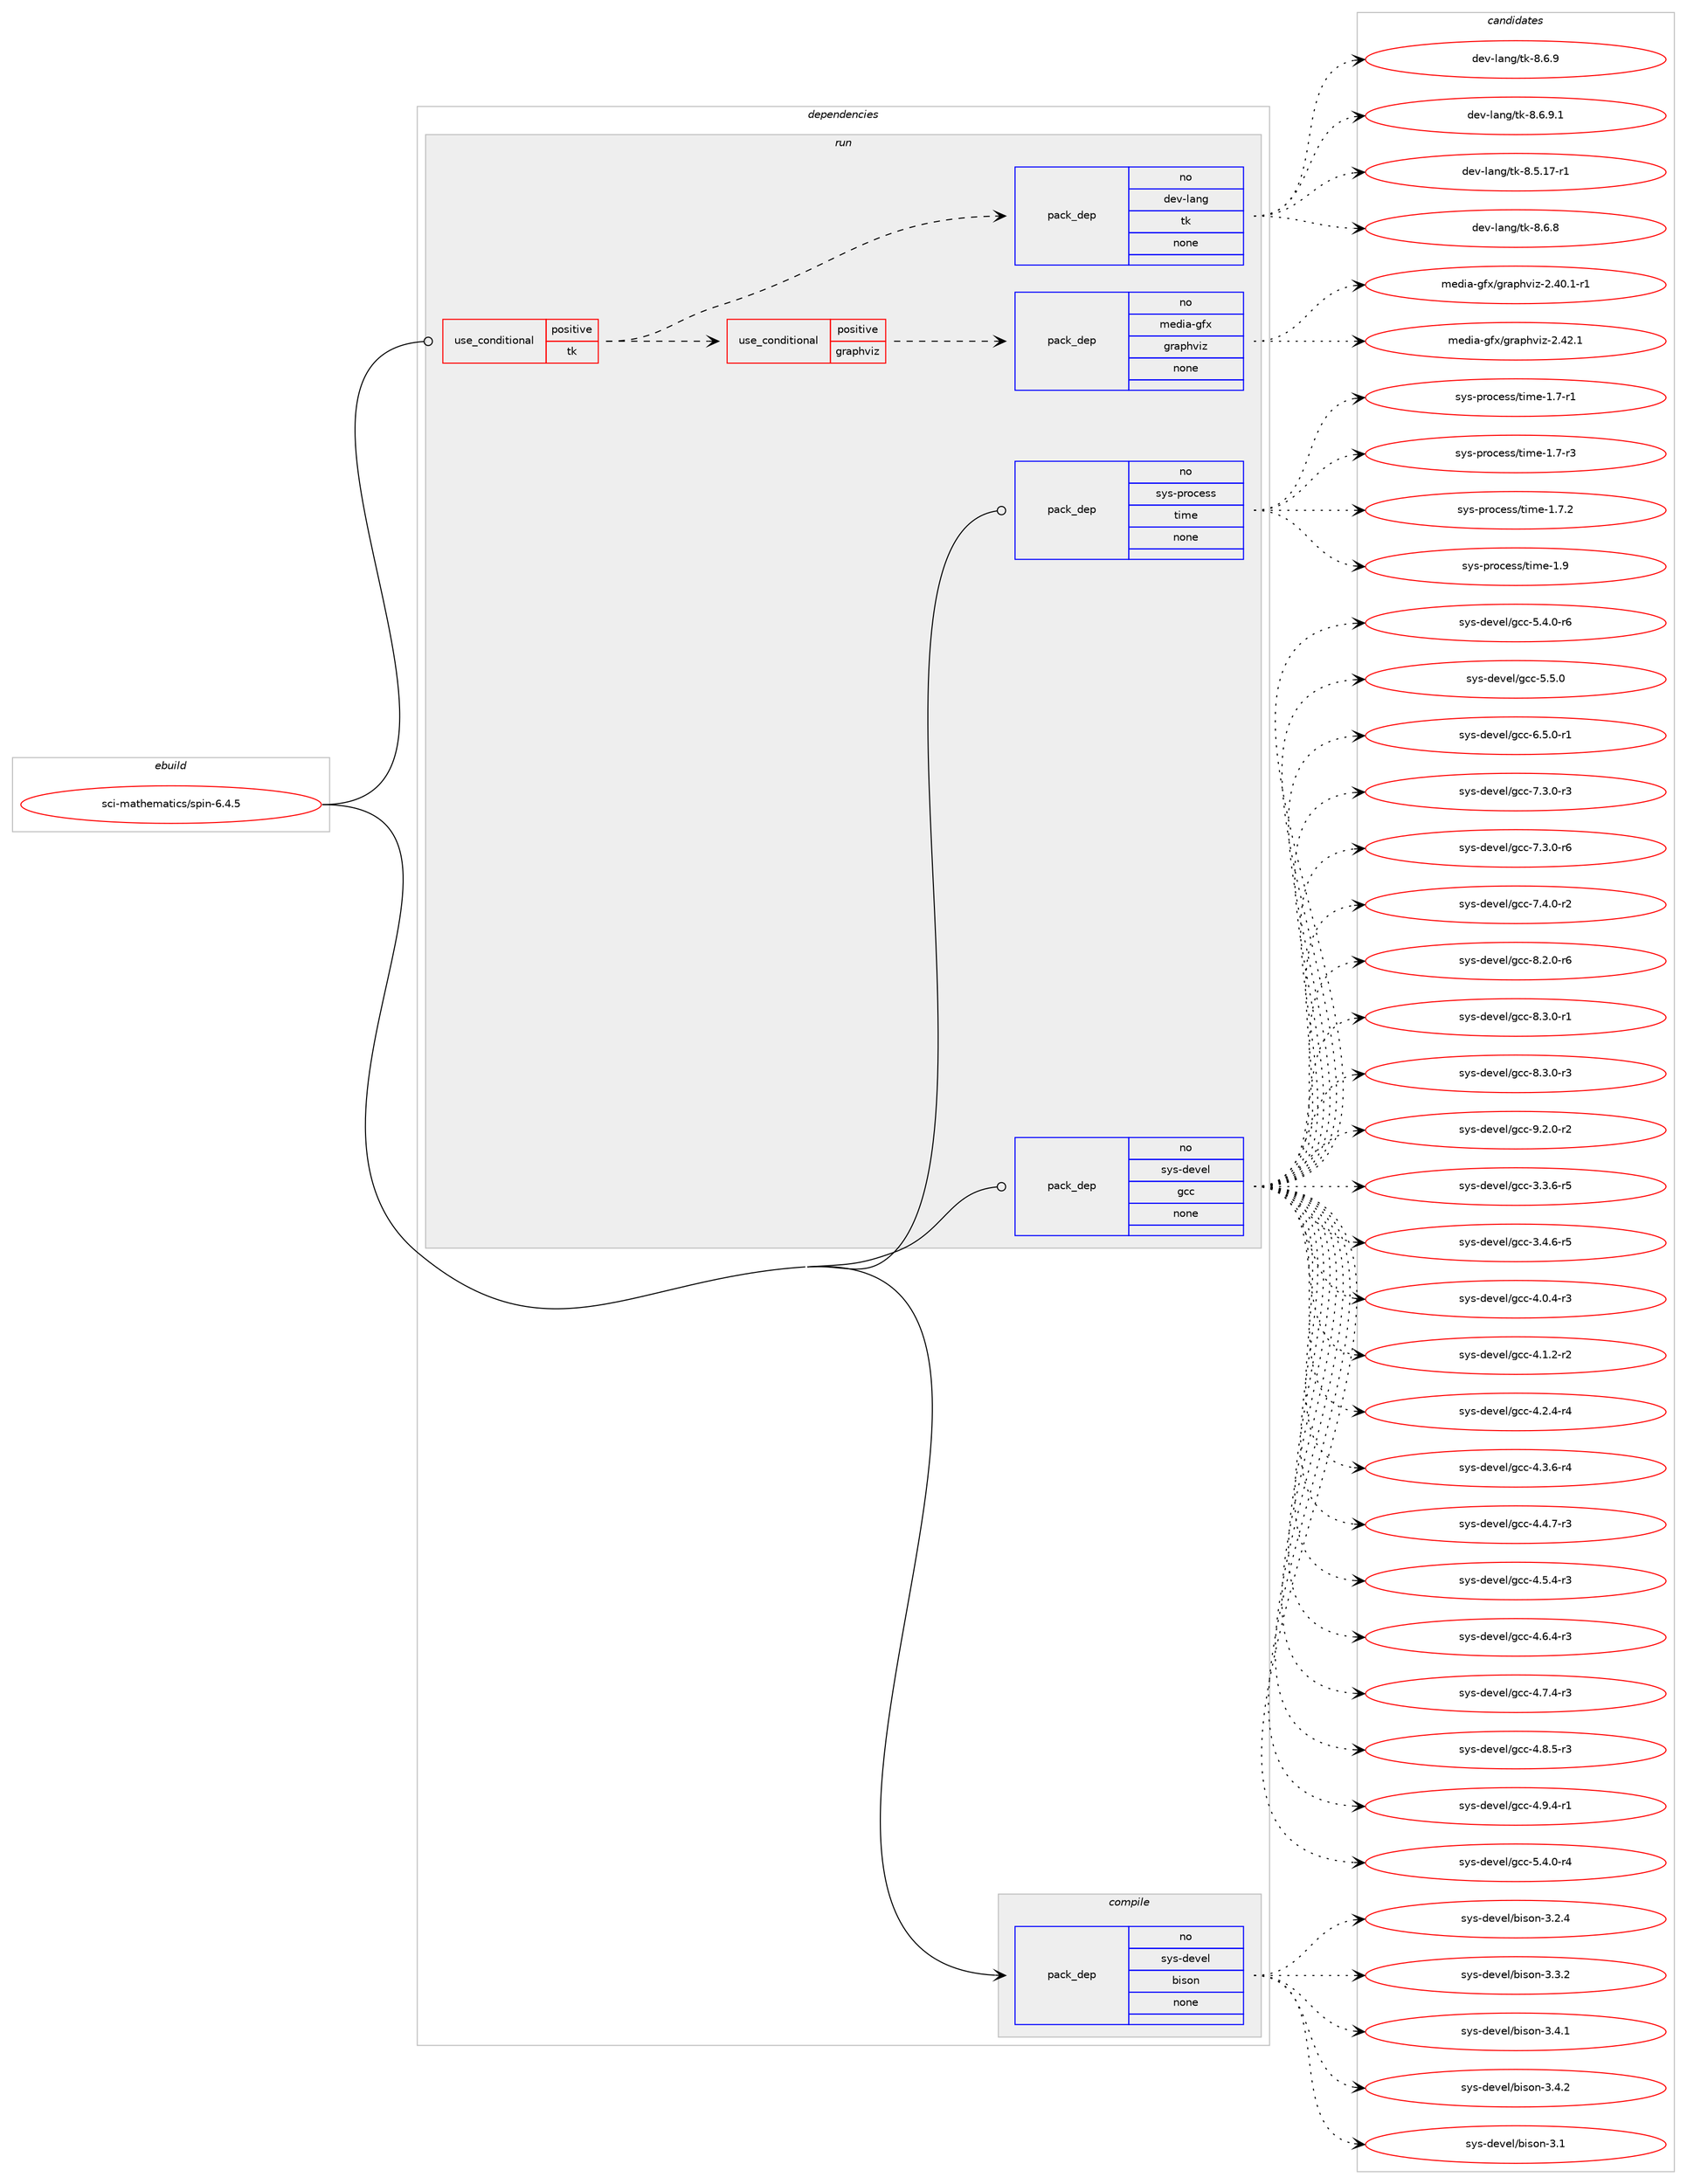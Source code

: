 digraph prolog {

# *************
# Graph options
# *************

newrank=true;
concentrate=true;
compound=true;
graph [rankdir=LR,fontname=Helvetica,fontsize=10,ranksep=1.5];#, ranksep=2.5, nodesep=0.2];
edge  [arrowhead=vee];
node  [fontname=Helvetica,fontsize=10];

# **********
# The ebuild
# **********

subgraph cluster_leftcol {
color=gray;
rank=same;
label=<<i>ebuild</i>>;
id [label="sci-mathematics/spin-6.4.5", color=red, width=4, href="../sci-mathematics/spin-6.4.5.svg"];
}

# ****************
# The dependencies
# ****************

subgraph cluster_midcol {
color=gray;
label=<<i>dependencies</i>>;
subgraph cluster_compile {
fillcolor="#eeeeee";
style=filled;
label=<<i>compile</i>>;
subgraph pack637899 {
dependency862547 [label=<<TABLE BORDER="0" CELLBORDER="1" CELLSPACING="0" CELLPADDING="4" WIDTH="220"><TR><TD ROWSPAN="6" CELLPADDING="30">pack_dep</TD></TR><TR><TD WIDTH="110">no</TD></TR><TR><TD>sys-devel</TD></TR><TR><TD>bison</TD></TR><TR><TD>none</TD></TR><TR><TD></TD></TR></TABLE>>, shape=none, color=blue];
}
id:e -> dependency862547:w [weight=20,style="solid",arrowhead="vee"];
}
subgraph cluster_compileandrun {
fillcolor="#eeeeee";
style=filled;
label=<<i>compile and run</i>>;
}
subgraph cluster_run {
fillcolor="#eeeeee";
style=filled;
label=<<i>run</i>>;
subgraph cond209403 {
dependency862548 [label=<<TABLE BORDER="0" CELLBORDER="1" CELLSPACING="0" CELLPADDING="4"><TR><TD ROWSPAN="3" CELLPADDING="10">use_conditional</TD></TR><TR><TD>positive</TD></TR><TR><TD>tk</TD></TR></TABLE>>, shape=none, color=red];
subgraph pack637900 {
dependency862549 [label=<<TABLE BORDER="0" CELLBORDER="1" CELLSPACING="0" CELLPADDING="4" WIDTH="220"><TR><TD ROWSPAN="6" CELLPADDING="30">pack_dep</TD></TR><TR><TD WIDTH="110">no</TD></TR><TR><TD>dev-lang</TD></TR><TR><TD>tk</TD></TR><TR><TD>none</TD></TR><TR><TD></TD></TR></TABLE>>, shape=none, color=blue];
}
dependency862548:e -> dependency862549:w [weight=20,style="dashed",arrowhead="vee"];
subgraph cond209404 {
dependency862550 [label=<<TABLE BORDER="0" CELLBORDER="1" CELLSPACING="0" CELLPADDING="4"><TR><TD ROWSPAN="3" CELLPADDING="10">use_conditional</TD></TR><TR><TD>positive</TD></TR><TR><TD>graphviz</TD></TR></TABLE>>, shape=none, color=red];
subgraph pack637901 {
dependency862551 [label=<<TABLE BORDER="0" CELLBORDER="1" CELLSPACING="0" CELLPADDING="4" WIDTH="220"><TR><TD ROWSPAN="6" CELLPADDING="30">pack_dep</TD></TR><TR><TD WIDTH="110">no</TD></TR><TR><TD>media-gfx</TD></TR><TR><TD>graphviz</TD></TR><TR><TD>none</TD></TR><TR><TD></TD></TR></TABLE>>, shape=none, color=blue];
}
dependency862550:e -> dependency862551:w [weight=20,style="dashed",arrowhead="vee"];
}
dependency862548:e -> dependency862550:w [weight=20,style="dashed",arrowhead="vee"];
}
id:e -> dependency862548:w [weight=20,style="solid",arrowhead="odot"];
subgraph pack637902 {
dependency862552 [label=<<TABLE BORDER="0" CELLBORDER="1" CELLSPACING="0" CELLPADDING="4" WIDTH="220"><TR><TD ROWSPAN="6" CELLPADDING="30">pack_dep</TD></TR><TR><TD WIDTH="110">no</TD></TR><TR><TD>sys-devel</TD></TR><TR><TD>gcc</TD></TR><TR><TD>none</TD></TR><TR><TD></TD></TR></TABLE>>, shape=none, color=blue];
}
id:e -> dependency862552:w [weight=20,style="solid",arrowhead="odot"];
subgraph pack637903 {
dependency862553 [label=<<TABLE BORDER="0" CELLBORDER="1" CELLSPACING="0" CELLPADDING="4" WIDTH="220"><TR><TD ROWSPAN="6" CELLPADDING="30">pack_dep</TD></TR><TR><TD WIDTH="110">no</TD></TR><TR><TD>sys-process</TD></TR><TR><TD>time</TD></TR><TR><TD>none</TD></TR><TR><TD></TD></TR></TABLE>>, shape=none, color=blue];
}
id:e -> dependency862553:w [weight=20,style="solid",arrowhead="odot"];
}
}

# **************
# The candidates
# **************

subgraph cluster_choices {
rank=same;
color=gray;
label=<<i>candidates</i>>;

subgraph choice637899 {
color=black;
nodesep=1;
choice11512111545100101118101108479810511511111045514649 [label="sys-devel/bison-3.1", color=red, width=4,href="../sys-devel/bison-3.1.svg"];
choice115121115451001011181011084798105115111110455146504652 [label="sys-devel/bison-3.2.4", color=red, width=4,href="../sys-devel/bison-3.2.4.svg"];
choice115121115451001011181011084798105115111110455146514650 [label="sys-devel/bison-3.3.2", color=red, width=4,href="../sys-devel/bison-3.3.2.svg"];
choice115121115451001011181011084798105115111110455146524649 [label="sys-devel/bison-3.4.1", color=red, width=4,href="../sys-devel/bison-3.4.1.svg"];
choice115121115451001011181011084798105115111110455146524650 [label="sys-devel/bison-3.4.2", color=red, width=4,href="../sys-devel/bison-3.4.2.svg"];
dependency862547:e -> choice11512111545100101118101108479810511511111045514649:w [style=dotted,weight="100"];
dependency862547:e -> choice115121115451001011181011084798105115111110455146504652:w [style=dotted,weight="100"];
dependency862547:e -> choice115121115451001011181011084798105115111110455146514650:w [style=dotted,weight="100"];
dependency862547:e -> choice115121115451001011181011084798105115111110455146524649:w [style=dotted,weight="100"];
dependency862547:e -> choice115121115451001011181011084798105115111110455146524650:w [style=dotted,weight="100"];
}
subgraph choice637900 {
color=black;
nodesep=1;
choice100101118451089711010347116107455646534649554511449 [label="dev-lang/tk-8.5.17-r1", color=red, width=4,href="../dev-lang/tk-8.5.17-r1.svg"];
choice100101118451089711010347116107455646544656 [label="dev-lang/tk-8.6.8", color=red, width=4,href="../dev-lang/tk-8.6.8.svg"];
choice100101118451089711010347116107455646544657 [label="dev-lang/tk-8.6.9", color=red, width=4,href="../dev-lang/tk-8.6.9.svg"];
choice1001011184510897110103471161074556465446574649 [label="dev-lang/tk-8.6.9.1", color=red, width=4,href="../dev-lang/tk-8.6.9.1.svg"];
dependency862549:e -> choice100101118451089711010347116107455646534649554511449:w [style=dotted,weight="100"];
dependency862549:e -> choice100101118451089711010347116107455646544656:w [style=dotted,weight="100"];
dependency862549:e -> choice100101118451089711010347116107455646544657:w [style=dotted,weight="100"];
dependency862549:e -> choice1001011184510897110103471161074556465446574649:w [style=dotted,weight="100"];
}
subgraph choice637901 {
color=black;
nodesep=1;
choice10910110010597451031021204710311497112104118105122455046524846494511449 [label="media-gfx/graphviz-2.40.1-r1", color=red, width=4,href="../media-gfx/graphviz-2.40.1-r1.svg"];
choice1091011001059745103102120471031149711210411810512245504652504649 [label="media-gfx/graphviz-2.42.1", color=red, width=4,href="../media-gfx/graphviz-2.42.1.svg"];
dependency862551:e -> choice10910110010597451031021204710311497112104118105122455046524846494511449:w [style=dotted,weight="100"];
dependency862551:e -> choice1091011001059745103102120471031149711210411810512245504652504649:w [style=dotted,weight="100"];
}
subgraph choice637902 {
color=black;
nodesep=1;
choice115121115451001011181011084710399994551465146544511453 [label="sys-devel/gcc-3.3.6-r5", color=red, width=4,href="../sys-devel/gcc-3.3.6-r5.svg"];
choice115121115451001011181011084710399994551465246544511453 [label="sys-devel/gcc-3.4.6-r5", color=red, width=4,href="../sys-devel/gcc-3.4.6-r5.svg"];
choice115121115451001011181011084710399994552464846524511451 [label="sys-devel/gcc-4.0.4-r3", color=red, width=4,href="../sys-devel/gcc-4.0.4-r3.svg"];
choice115121115451001011181011084710399994552464946504511450 [label="sys-devel/gcc-4.1.2-r2", color=red, width=4,href="../sys-devel/gcc-4.1.2-r2.svg"];
choice115121115451001011181011084710399994552465046524511452 [label="sys-devel/gcc-4.2.4-r4", color=red, width=4,href="../sys-devel/gcc-4.2.4-r4.svg"];
choice115121115451001011181011084710399994552465146544511452 [label="sys-devel/gcc-4.3.6-r4", color=red, width=4,href="../sys-devel/gcc-4.3.6-r4.svg"];
choice115121115451001011181011084710399994552465246554511451 [label="sys-devel/gcc-4.4.7-r3", color=red, width=4,href="../sys-devel/gcc-4.4.7-r3.svg"];
choice115121115451001011181011084710399994552465346524511451 [label="sys-devel/gcc-4.5.4-r3", color=red, width=4,href="../sys-devel/gcc-4.5.4-r3.svg"];
choice115121115451001011181011084710399994552465446524511451 [label="sys-devel/gcc-4.6.4-r3", color=red, width=4,href="../sys-devel/gcc-4.6.4-r3.svg"];
choice115121115451001011181011084710399994552465546524511451 [label="sys-devel/gcc-4.7.4-r3", color=red, width=4,href="../sys-devel/gcc-4.7.4-r3.svg"];
choice115121115451001011181011084710399994552465646534511451 [label="sys-devel/gcc-4.8.5-r3", color=red, width=4,href="../sys-devel/gcc-4.8.5-r3.svg"];
choice115121115451001011181011084710399994552465746524511449 [label="sys-devel/gcc-4.9.4-r1", color=red, width=4,href="../sys-devel/gcc-4.9.4-r1.svg"];
choice115121115451001011181011084710399994553465246484511452 [label="sys-devel/gcc-5.4.0-r4", color=red, width=4,href="../sys-devel/gcc-5.4.0-r4.svg"];
choice115121115451001011181011084710399994553465246484511454 [label="sys-devel/gcc-5.4.0-r6", color=red, width=4,href="../sys-devel/gcc-5.4.0-r6.svg"];
choice11512111545100101118101108471039999455346534648 [label="sys-devel/gcc-5.5.0", color=red, width=4,href="../sys-devel/gcc-5.5.0.svg"];
choice115121115451001011181011084710399994554465346484511449 [label="sys-devel/gcc-6.5.0-r1", color=red, width=4,href="../sys-devel/gcc-6.5.0-r1.svg"];
choice115121115451001011181011084710399994555465146484511451 [label="sys-devel/gcc-7.3.0-r3", color=red, width=4,href="../sys-devel/gcc-7.3.0-r3.svg"];
choice115121115451001011181011084710399994555465146484511454 [label="sys-devel/gcc-7.3.0-r6", color=red, width=4,href="../sys-devel/gcc-7.3.0-r6.svg"];
choice115121115451001011181011084710399994555465246484511450 [label="sys-devel/gcc-7.4.0-r2", color=red, width=4,href="../sys-devel/gcc-7.4.0-r2.svg"];
choice115121115451001011181011084710399994556465046484511454 [label="sys-devel/gcc-8.2.0-r6", color=red, width=4,href="../sys-devel/gcc-8.2.0-r6.svg"];
choice115121115451001011181011084710399994556465146484511449 [label="sys-devel/gcc-8.3.0-r1", color=red, width=4,href="../sys-devel/gcc-8.3.0-r1.svg"];
choice115121115451001011181011084710399994556465146484511451 [label="sys-devel/gcc-8.3.0-r3", color=red, width=4,href="../sys-devel/gcc-8.3.0-r3.svg"];
choice115121115451001011181011084710399994557465046484511450 [label="sys-devel/gcc-9.2.0-r2", color=red, width=4,href="../sys-devel/gcc-9.2.0-r2.svg"];
dependency862552:e -> choice115121115451001011181011084710399994551465146544511453:w [style=dotted,weight="100"];
dependency862552:e -> choice115121115451001011181011084710399994551465246544511453:w [style=dotted,weight="100"];
dependency862552:e -> choice115121115451001011181011084710399994552464846524511451:w [style=dotted,weight="100"];
dependency862552:e -> choice115121115451001011181011084710399994552464946504511450:w [style=dotted,weight="100"];
dependency862552:e -> choice115121115451001011181011084710399994552465046524511452:w [style=dotted,weight="100"];
dependency862552:e -> choice115121115451001011181011084710399994552465146544511452:w [style=dotted,weight="100"];
dependency862552:e -> choice115121115451001011181011084710399994552465246554511451:w [style=dotted,weight="100"];
dependency862552:e -> choice115121115451001011181011084710399994552465346524511451:w [style=dotted,weight="100"];
dependency862552:e -> choice115121115451001011181011084710399994552465446524511451:w [style=dotted,weight="100"];
dependency862552:e -> choice115121115451001011181011084710399994552465546524511451:w [style=dotted,weight="100"];
dependency862552:e -> choice115121115451001011181011084710399994552465646534511451:w [style=dotted,weight="100"];
dependency862552:e -> choice115121115451001011181011084710399994552465746524511449:w [style=dotted,weight="100"];
dependency862552:e -> choice115121115451001011181011084710399994553465246484511452:w [style=dotted,weight="100"];
dependency862552:e -> choice115121115451001011181011084710399994553465246484511454:w [style=dotted,weight="100"];
dependency862552:e -> choice11512111545100101118101108471039999455346534648:w [style=dotted,weight="100"];
dependency862552:e -> choice115121115451001011181011084710399994554465346484511449:w [style=dotted,weight="100"];
dependency862552:e -> choice115121115451001011181011084710399994555465146484511451:w [style=dotted,weight="100"];
dependency862552:e -> choice115121115451001011181011084710399994555465146484511454:w [style=dotted,weight="100"];
dependency862552:e -> choice115121115451001011181011084710399994555465246484511450:w [style=dotted,weight="100"];
dependency862552:e -> choice115121115451001011181011084710399994556465046484511454:w [style=dotted,weight="100"];
dependency862552:e -> choice115121115451001011181011084710399994556465146484511449:w [style=dotted,weight="100"];
dependency862552:e -> choice115121115451001011181011084710399994556465146484511451:w [style=dotted,weight="100"];
dependency862552:e -> choice115121115451001011181011084710399994557465046484511450:w [style=dotted,weight="100"];
}
subgraph choice637903 {
color=black;
nodesep=1;
choice115121115451121141119910111511547116105109101454946554511449 [label="sys-process/time-1.7-r1", color=red, width=4,href="../sys-process/time-1.7-r1.svg"];
choice115121115451121141119910111511547116105109101454946554511451 [label="sys-process/time-1.7-r3", color=red, width=4,href="../sys-process/time-1.7-r3.svg"];
choice115121115451121141119910111511547116105109101454946554650 [label="sys-process/time-1.7.2", color=red, width=4,href="../sys-process/time-1.7.2.svg"];
choice11512111545112114111991011151154711610510910145494657 [label="sys-process/time-1.9", color=red, width=4,href="../sys-process/time-1.9.svg"];
dependency862553:e -> choice115121115451121141119910111511547116105109101454946554511449:w [style=dotted,weight="100"];
dependency862553:e -> choice115121115451121141119910111511547116105109101454946554511451:w [style=dotted,weight="100"];
dependency862553:e -> choice115121115451121141119910111511547116105109101454946554650:w [style=dotted,weight="100"];
dependency862553:e -> choice11512111545112114111991011151154711610510910145494657:w [style=dotted,weight="100"];
}
}

}

